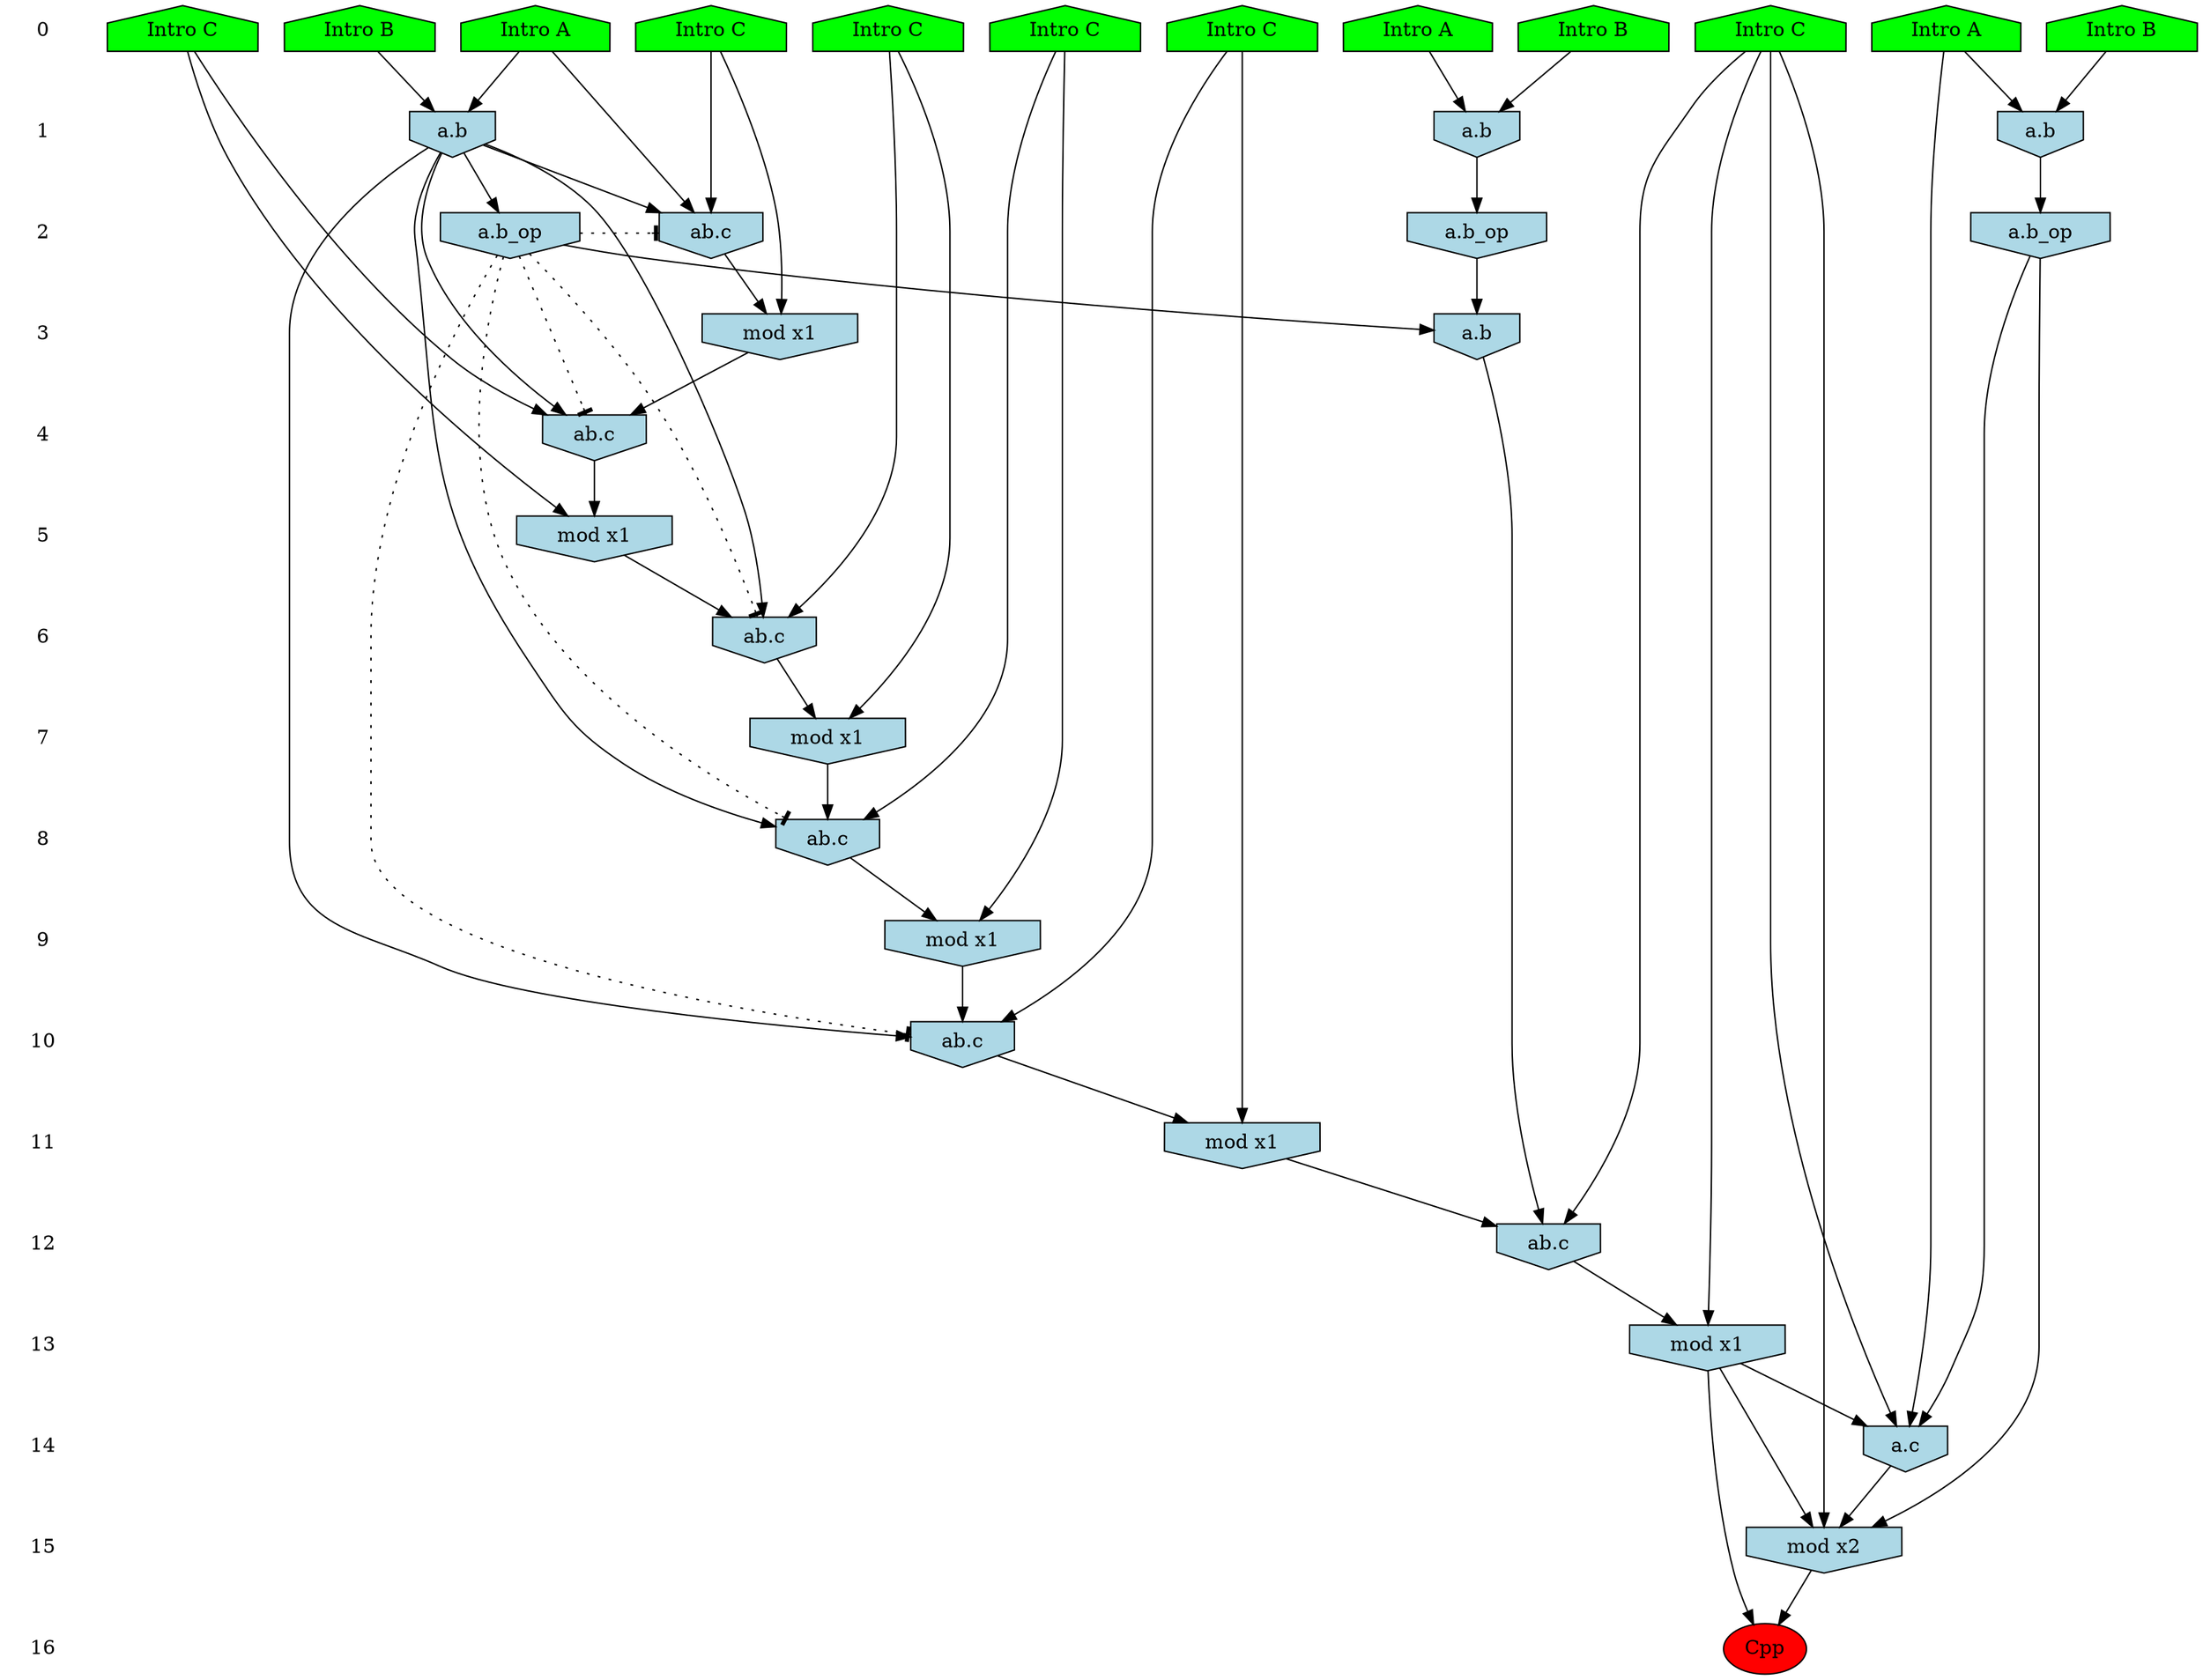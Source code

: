 /* Compression of 1 causal flows obtained in average at 2.066508E+01 t.u */
/* Compressed causal flows were: [3854] */
digraph G{
 ranksep=.5 ; 
{ rank = same ; "0" [shape=plaintext] ; node_1 [label ="Intro A", shape=house, style=filled, fillcolor=green] ;
node_2 [label ="Intro B", shape=house, style=filled, fillcolor=green] ;
node_3 [label ="Intro A", shape=house, style=filled, fillcolor=green] ;
node_4 [label ="Intro A", shape=house, style=filled, fillcolor=green] ;
node_5 [label ="Intro B", shape=house, style=filled, fillcolor=green] ;
node_6 [label ="Intro B", shape=house, style=filled, fillcolor=green] ;
node_7 [label ="Intro C", shape=house, style=filled, fillcolor=green] ;
node_8 [label ="Intro C", shape=house, style=filled, fillcolor=green] ;
node_9 [label ="Intro C", shape=house, style=filled, fillcolor=green] ;
node_10 [label ="Intro C", shape=house, style=filled, fillcolor=green] ;
node_11 [label ="Intro C", shape=house, style=filled, fillcolor=green] ;
node_12 [label ="Intro C", shape=house, style=filled, fillcolor=green] ;
}
{ rank = same ; "1" [shape=plaintext] ; node_13 [label="a.b", shape=invhouse, style=filled, fillcolor = lightblue] ;
node_17 [label="a.b", shape=invhouse, style=filled, fillcolor = lightblue] ;
node_22 [label="a.b", shape=invhouse, style=filled, fillcolor = lightblue] ;
}
{ rank = same ; "2" [shape=plaintext] ; node_14 [label="ab.c", shape=invhouse, style=filled, fillcolor = lightblue] ;
node_24 [label="a.b_op", shape=invhouse, style=filled, fillcolor = lightblue] ;
node_26 [label="a.b_op", shape=invhouse, style=filled, fillcolor = lightblue] ;
node_28 [label="a.b_op", shape=invhouse, style=filled, fillcolor = lightblue] ;
}
{ rank = same ; "3" [shape=plaintext] ; node_15 [label="mod x1", shape=invhouse, style=filled, fillcolor = lightblue] ;
node_29 [label="a.b", shape=invhouse, style=filled, fillcolor = lightblue] ;
}
{ rank = same ; "4" [shape=plaintext] ; node_16 [label="ab.c", shape=invhouse, style=filled, fillcolor = lightblue] ;
}
{ rank = same ; "5" [shape=plaintext] ; node_18 [label="mod x1", shape=invhouse, style=filled, fillcolor = lightblue] ;
}
{ rank = same ; "6" [shape=plaintext] ; node_19 [label="ab.c", shape=invhouse, style=filled, fillcolor = lightblue] ;
}
{ rank = same ; "7" [shape=plaintext] ; node_20 [label="mod x1", shape=invhouse, style=filled, fillcolor = lightblue] ;
}
{ rank = same ; "8" [shape=plaintext] ; node_21 [label="ab.c", shape=invhouse, style=filled, fillcolor = lightblue] ;
}
{ rank = same ; "9" [shape=plaintext] ; node_23 [label="mod x1", shape=invhouse, style=filled, fillcolor = lightblue] ;
}
{ rank = same ; "10" [shape=plaintext] ; node_25 [label="ab.c", shape=invhouse, style=filled, fillcolor = lightblue] ;
}
{ rank = same ; "11" [shape=plaintext] ; node_27 [label="mod x1", shape=invhouse, style=filled, fillcolor = lightblue] ;
}
{ rank = same ; "12" [shape=plaintext] ; node_30 [label="ab.c", shape=invhouse, style=filled, fillcolor = lightblue] ;
}
{ rank = same ; "13" [shape=plaintext] ; node_31 [label="mod x1", shape=invhouse, style=filled, fillcolor = lightblue] ;
}
{ rank = same ; "14" [shape=plaintext] ; node_32 [label="a.c", shape=invhouse, style=filled, fillcolor = lightblue] ;
}
{ rank = same ; "15" [shape=plaintext] ; node_33 [label="mod x2", shape=invhouse, style=filled, fillcolor = lightblue] ;
}
{ rank = same ; "16" [shape=plaintext] ; node_34 [label ="Cpp", style=filled, fillcolor=red] ;
}
"0" -> "1" [style="invis"]; 
"1" -> "2" [style="invis"]; 
"2" -> "3" [style="invis"]; 
"3" -> "4" [style="invis"]; 
"4" -> "5" [style="invis"]; 
"5" -> "6" [style="invis"]; 
"6" -> "7" [style="invis"]; 
"7" -> "8" [style="invis"]; 
"8" -> "9" [style="invis"]; 
"9" -> "10" [style="invis"]; 
"10" -> "11" [style="invis"]; 
"11" -> "12" [style="invis"]; 
"12" -> "13" [style="invis"]; 
"13" -> "14" [style="invis"]; 
"14" -> "15" [style="invis"]; 
"15" -> "16" [style="invis"]; 
node_4 -> node_13
node_5 -> node_13
node_4 -> node_14
node_12 -> node_14
node_13 -> node_14
node_12 -> node_15
node_14 -> node_15
node_11 -> node_16
node_13 -> node_16
node_15 -> node_16
node_1 -> node_17
node_2 -> node_17
node_11 -> node_18
node_16 -> node_18
node_7 -> node_19
node_13 -> node_19
node_18 -> node_19
node_7 -> node_20
node_19 -> node_20
node_8 -> node_21
node_13 -> node_21
node_20 -> node_21
node_3 -> node_22
node_6 -> node_22
node_8 -> node_23
node_21 -> node_23
node_22 -> node_24
node_10 -> node_25
node_13 -> node_25
node_23 -> node_25
node_13 -> node_26
node_10 -> node_27
node_25 -> node_27
node_17 -> node_28
node_26 -> node_29
node_28 -> node_29
node_9 -> node_30
node_27 -> node_30
node_29 -> node_30
node_9 -> node_31
node_30 -> node_31
node_3 -> node_32
node_9 -> node_32
node_24 -> node_32
node_31 -> node_32
node_9 -> node_33
node_24 -> node_33
node_31 -> node_33
node_32 -> node_33
node_31 -> node_34
node_33 -> node_34
node_26 -> node_25 [style=dotted, arrowhead = tee] 
node_26 -> node_21 [style=dotted, arrowhead = tee] 
node_26 -> node_19 [style=dotted, arrowhead = tee] 
node_26 -> node_16 [style=dotted, arrowhead = tee] 
node_26 -> node_14 [style=dotted, arrowhead = tee] 
}
/*
 Dot generation time: 0.000987
*/